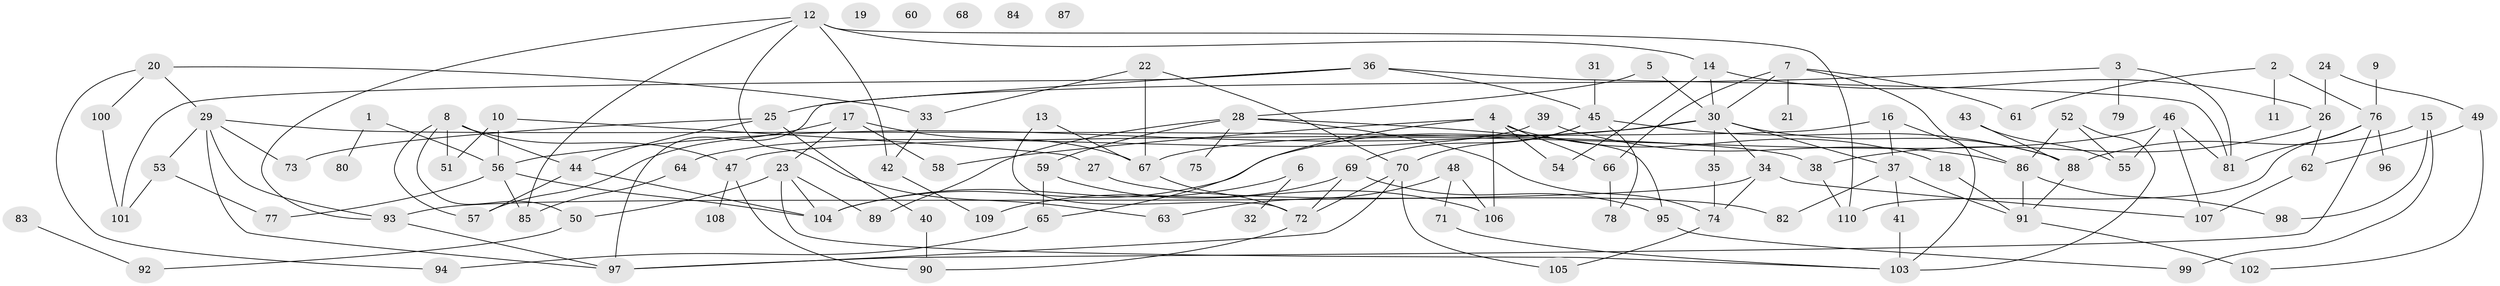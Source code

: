 // Generated by graph-tools (version 1.1) at 2025/40/03/09/25 04:40:30]
// undirected, 110 vertices, 164 edges
graph export_dot {
graph [start="1"]
  node [color=gray90,style=filled];
  1;
  2;
  3;
  4;
  5;
  6;
  7;
  8;
  9;
  10;
  11;
  12;
  13;
  14;
  15;
  16;
  17;
  18;
  19;
  20;
  21;
  22;
  23;
  24;
  25;
  26;
  27;
  28;
  29;
  30;
  31;
  32;
  33;
  34;
  35;
  36;
  37;
  38;
  39;
  40;
  41;
  42;
  43;
  44;
  45;
  46;
  47;
  48;
  49;
  50;
  51;
  52;
  53;
  54;
  55;
  56;
  57;
  58;
  59;
  60;
  61;
  62;
  63;
  64;
  65;
  66;
  67;
  68;
  69;
  70;
  71;
  72;
  73;
  74;
  75;
  76;
  77;
  78;
  79;
  80;
  81;
  82;
  83;
  84;
  85;
  86;
  87;
  88;
  89;
  90;
  91;
  92;
  93;
  94;
  95;
  96;
  97;
  98;
  99;
  100;
  101;
  102;
  103;
  104;
  105;
  106;
  107;
  108;
  109;
  110;
  1 -- 56;
  1 -- 80;
  2 -- 11;
  2 -- 61;
  2 -- 76;
  3 -- 25;
  3 -- 79;
  3 -- 81;
  4 -- 18;
  4 -- 54;
  4 -- 58;
  4 -- 65;
  4 -- 66;
  4 -- 106;
  5 -- 28;
  5 -- 30;
  6 -- 32;
  6 -- 104;
  7 -- 21;
  7 -- 30;
  7 -- 61;
  7 -- 66;
  7 -- 103;
  8 -- 44;
  8 -- 47;
  8 -- 50;
  8 -- 51;
  8 -- 57;
  9 -- 76;
  10 -- 27;
  10 -- 51;
  10 -- 56;
  12 -- 14;
  12 -- 42;
  12 -- 63;
  12 -- 85;
  12 -- 93;
  12 -- 110;
  13 -- 67;
  13 -- 72;
  14 -- 26;
  14 -- 30;
  14 -- 54;
  15 -- 88;
  15 -- 98;
  15 -- 99;
  16 -- 37;
  16 -- 47;
  16 -- 86;
  17 -- 23;
  17 -- 57;
  17 -- 58;
  17 -- 67;
  18 -- 91;
  20 -- 29;
  20 -- 33;
  20 -- 94;
  20 -- 100;
  22 -- 33;
  22 -- 67;
  22 -- 70;
  23 -- 50;
  23 -- 89;
  23 -- 103;
  23 -- 104;
  24 -- 26;
  24 -- 49;
  25 -- 40;
  25 -- 44;
  25 -- 73;
  26 -- 38;
  26 -- 62;
  27 -- 82;
  28 -- 59;
  28 -- 74;
  28 -- 75;
  28 -- 89;
  28 -- 95;
  29 -- 38;
  29 -- 53;
  29 -- 73;
  29 -- 93;
  29 -- 97;
  30 -- 34;
  30 -- 35;
  30 -- 37;
  30 -- 56;
  30 -- 88;
  30 -- 104;
  31 -- 45;
  33 -- 42;
  34 -- 74;
  34 -- 93;
  34 -- 107;
  35 -- 74;
  36 -- 45;
  36 -- 81;
  36 -- 97;
  36 -- 101;
  37 -- 41;
  37 -- 82;
  37 -- 91;
  38 -- 110;
  39 -- 64;
  39 -- 86;
  40 -- 90;
  41 -- 103;
  42 -- 109;
  43 -- 55;
  43 -- 88;
  44 -- 57;
  44 -- 104;
  45 -- 69;
  45 -- 70;
  45 -- 78;
  45 -- 88;
  46 -- 55;
  46 -- 67;
  46 -- 81;
  46 -- 107;
  47 -- 90;
  47 -- 108;
  48 -- 63;
  48 -- 71;
  48 -- 106;
  49 -- 62;
  49 -- 102;
  50 -- 92;
  52 -- 55;
  52 -- 86;
  52 -- 103;
  53 -- 77;
  53 -- 101;
  56 -- 77;
  56 -- 85;
  56 -- 104;
  59 -- 65;
  59 -- 106;
  62 -- 107;
  64 -- 85;
  65 -- 94;
  66 -- 78;
  67 -- 72;
  69 -- 72;
  69 -- 95;
  69 -- 109;
  70 -- 72;
  70 -- 97;
  70 -- 105;
  71 -- 103;
  72 -- 90;
  74 -- 105;
  76 -- 81;
  76 -- 96;
  76 -- 97;
  76 -- 110;
  83 -- 92;
  86 -- 91;
  86 -- 98;
  88 -- 91;
  91 -- 102;
  93 -- 97;
  95 -- 99;
  100 -- 101;
}

